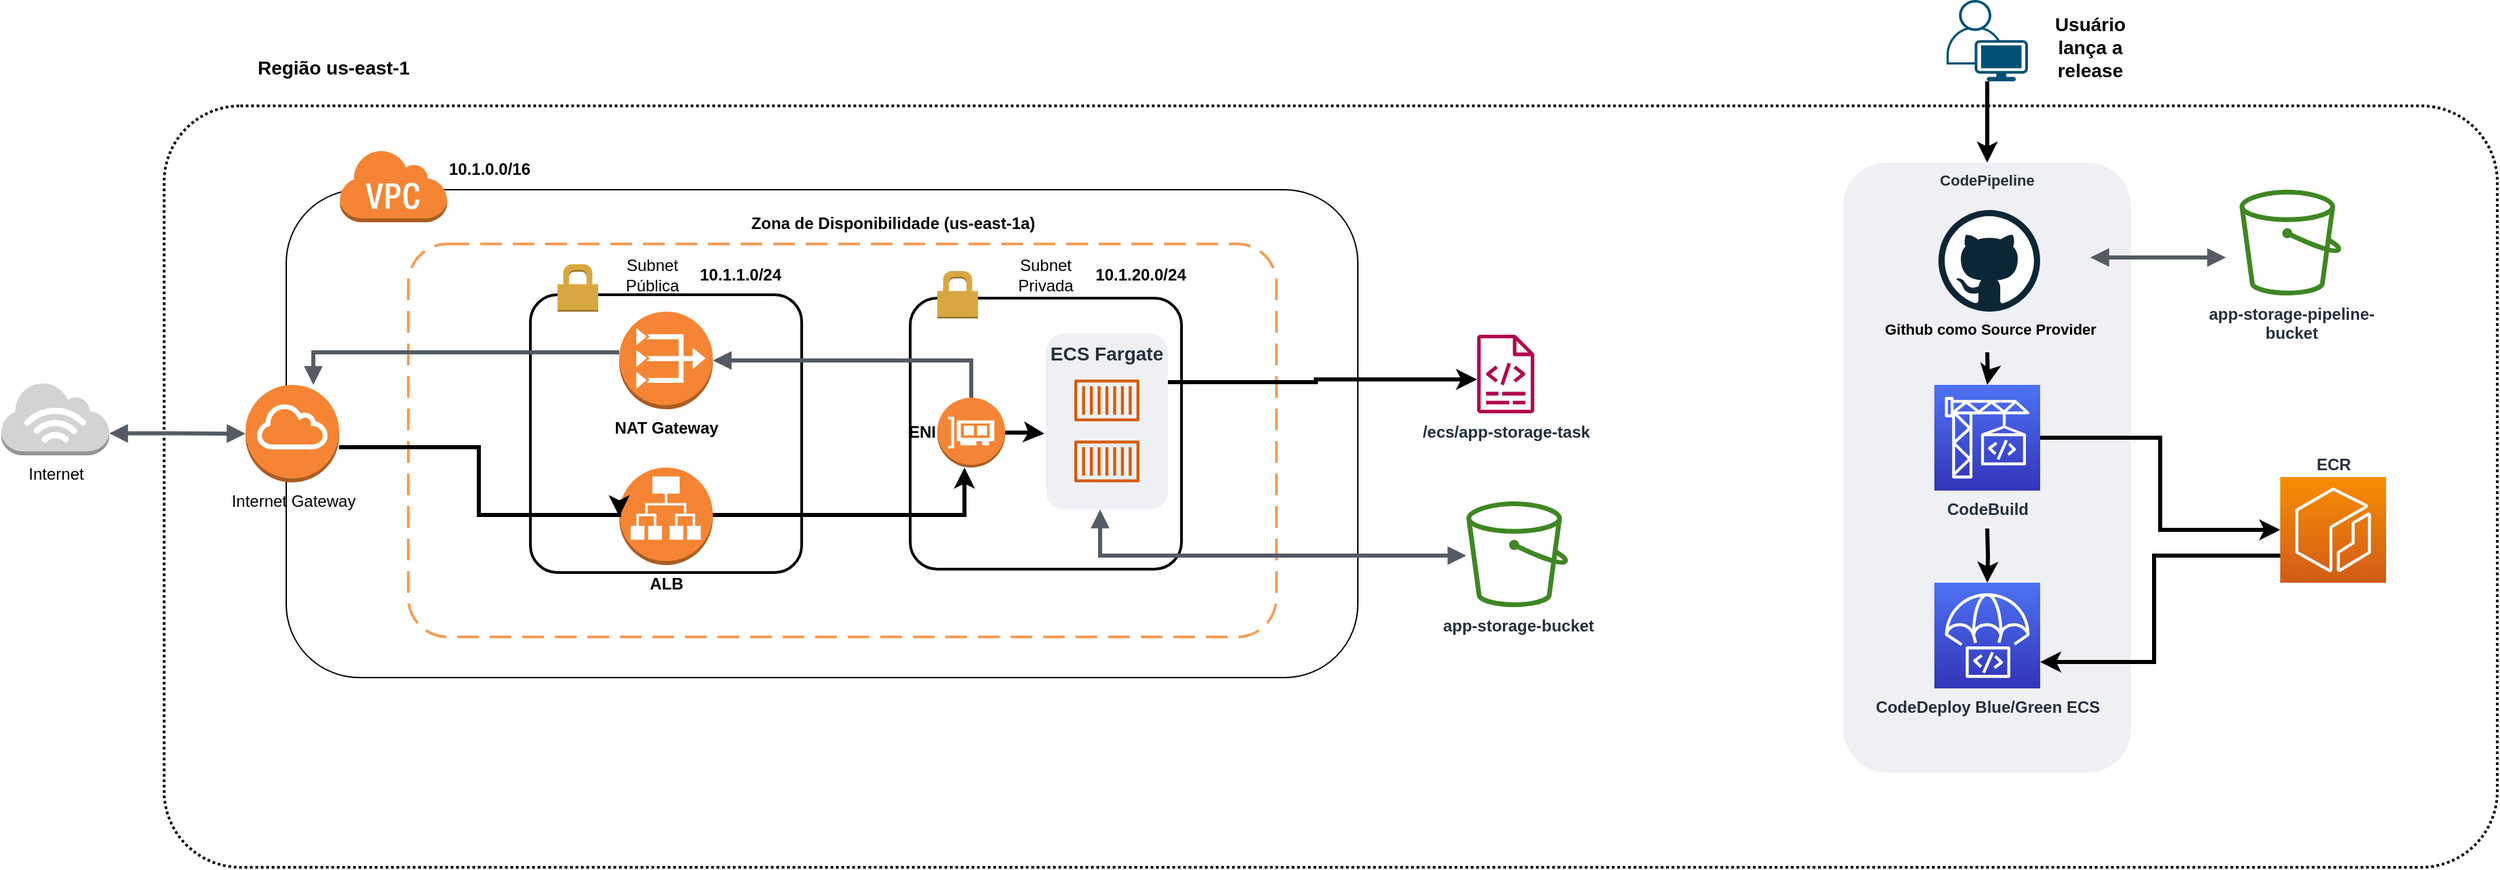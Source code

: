 <mxfile version="18.1.3"><diagram id="z2_82PTzsOLJg54QcL7P" name="Page-1"><mxGraphModel dx="3702" dy="1278" grid="1" gridSize="10" guides="1" tooltips="1" connect="1" arrows="1" fold="1" page="1" pageScale="1" pageWidth="850" pageHeight="1100" math="0" shadow="0"><root><mxCell id="0"/><mxCell id="1" parent="0"/><mxCell id="uQa3UVligcRfBoy0rZXu-78" value="" style="rounded=1;arcSize=10;dashed=1;fillColor=none;gradientColor=none;dashPattern=1 1;strokeWidth=2;" vertex="1" parent="1"><mxGeometry y="88.13" width="1720" height="561.87" as="geometry"/></mxCell><mxCell id="uQa3UVligcRfBoy0rZXu-98" value="CodePipeline" style="fillColor=#EFF0F3;strokeColor=none;dashed=0;verticalAlign=top;fontStyle=1;fontColor=#232F3D;rounded=1;fontSize=11;" vertex="1" parent="1"><mxGeometry x="1238" y="130" width="212" height="450" as="geometry"/></mxCell><mxCell id="uQa3UVligcRfBoy0rZXu-63" value="" style="rounded=1;whiteSpace=wrap;html=1;" vertex="1" parent="1"><mxGeometry x="90" y="150" width="790" height="360" as="geometry"/></mxCell><mxCell id="uQa3UVligcRfBoy0rZXu-58" value="" style="rounded=1;arcSize=10;dashed=1;strokeColor=#F59D56;fillColor=none;gradientColor=none;dashPattern=8 4;strokeWidth=2;" vertex="1" parent="1"><mxGeometry x="180" y="190" width="640" height="290" as="geometry"/></mxCell><mxCell id="uQa3UVligcRfBoy0rZXu-47" value="" style="rounded=1;arcSize=10;dashed=0;fillColor=none;gradientColor=none;strokeWidth=2;" vertex="1" parent="1"><mxGeometry x="270" y="227.5" width="200" height="205" as="geometry"/></mxCell><mxCell id="uQa3UVligcRfBoy0rZXu-48" value="" style="dashed=0;html=1;shape=mxgraph.aws3.permissions;fillColor=#D9A741;gradientColor=none;dashed=0;" vertex="1" parent="1"><mxGeometry x="290" y="205" width="30" height="35" as="geometry"/></mxCell><mxCell id="uQa3UVligcRfBoy0rZXu-60" style="edgeStyle=orthogonalEdgeStyle;rounded=0;orthogonalLoop=1;jettySize=auto;html=1;strokeWidth=3;exitX=1;exitY=0.5;exitDx=0;exitDy=0;exitPerimeter=0;" edge="1" parent="1" source="uQa3UVligcRfBoy0rZXu-49" target="uQa3UVligcRfBoy0rZXu-53"><mxGeometry relative="1" as="geometry"><Array as="points"><mxPoint x="405" y="390"/><mxPoint x="590" y="390"/></Array></mxGeometry></mxCell><mxCell id="uQa3UVligcRfBoy0rZXu-49" value="ALB" style="outlineConnect=0;dashed=0;verticalLabelPosition=bottom;verticalAlign=top;align=center;html=1;shape=mxgraph.aws3.application_load_balancer;fillColor=#F58534;gradientColor=none;fontStyle=1" vertex="1" parent="1"><mxGeometry x="335.5" y="355" width="69" height="72" as="geometry"/></mxCell><mxCell id="uQa3UVligcRfBoy0rZXu-50" value="&lt;div&gt;NAT Gateway&lt;/div&gt;&lt;div&gt;&lt;br&gt;&lt;/div&gt;" style="outlineConnect=0;dashed=0;verticalLabelPosition=bottom;verticalAlign=top;align=center;html=1;shape=mxgraph.aws3.vpc_nat_gateway;fillColor=#F58534;gradientColor=none;fontStyle=1" vertex="1" parent="1"><mxGeometry x="335.5" y="240" width="69" height="72" as="geometry"/></mxCell><mxCell id="uQa3UVligcRfBoy0rZXu-51" value="" style="rounded=1;arcSize=10;dashed=0;fillColor=none;gradientColor=none;strokeWidth=2;" vertex="1" parent="1"><mxGeometry x="550" y="230" width="200" height="200" as="geometry"/></mxCell><mxCell id="uQa3UVligcRfBoy0rZXu-52" value="" style="dashed=0;html=1;shape=mxgraph.aws3.permissions;fillColor=#D9A741;gradientColor=none;dashed=0;" vertex="1" parent="1"><mxGeometry x="570" y="210" width="30" height="35" as="geometry"/></mxCell><mxCell id="uQa3UVligcRfBoy0rZXu-56" style="edgeStyle=orthogonalEdgeStyle;rounded=0;orthogonalLoop=1;jettySize=auto;html=1;entryX=-0.012;entryY=0.569;entryDx=0;entryDy=0;entryPerimeter=0;strokeWidth=3;" edge="1" parent="1" source="uQa3UVligcRfBoy0rZXu-53" target="uQa3UVligcRfBoy0rZXu-114"><mxGeometry relative="1" as="geometry"><mxPoint x="642" y="329.2" as="targetPoint"/></mxGeometry></mxCell><mxCell id="uQa3UVligcRfBoy0rZXu-53" value="ENI" style="outlineConnect=0;dashed=0;verticalLabelPosition=middle;verticalAlign=middle;align=right;html=1;shape=mxgraph.aws3.elastic_network_interface;fillColor=#F58536;gradientColor=none;labelPosition=left;fontStyle=1" vertex="1" parent="1"><mxGeometry x="570" y="303.5" width="50" height="51.5" as="geometry"/></mxCell><mxCell id="uQa3UVligcRfBoy0rZXu-85" style="edgeStyle=orthogonalEdgeStyle;rounded=0;orthogonalLoop=1;jettySize=auto;html=1;shadow=0;fontSize=11;fontStyle=1;strokeWidth=3;" edge="1" parent="1" target="uQa3UVligcRfBoy0rZXu-88"><mxGeometry relative="1" as="geometry"><mxPoint x="740" y="292" as="sourcePoint"/><mxPoint x="950" y="298" as="targetPoint"/><Array as="points"><mxPoint x="849" y="292"/><mxPoint x="849" y="290"/></Array></mxGeometry></mxCell><mxCell id="uQa3UVligcRfBoy0rZXu-59" value="" style="edgeStyle=orthogonalEdgeStyle;html=1;endArrow=none;elbow=vertical;startArrow=block;startFill=1;strokeColor=#545B64;rounded=0;exitX=1;exitY=0.5;exitDx=0;exitDy=0;exitPerimeter=0;strokeWidth=3;entryX=0.5;entryY=0;entryDx=0;entryDy=0;entryPerimeter=0;" edge="1" parent="1" source="uQa3UVligcRfBoy0rZXu-50" target="uQa3UVligcRfBoy0rZXu-53"><mxGeometry width="100" relative="1" as="geometry"><mxPoint x="420" y="275.71" as="sourcePoint"/><mxPoint x="520" y="275.71" as="targetPoint"/><Array as="points"><mxPoint x="595" y="276"/></Array></mxGeometry></mxCell><mxCell id="uQa3UVligcRfBoy0rZXu-62" style="edgeStyle=orthogonalEdgeStyle;rounded=0;orthogonalLoop=1;jettySize=auto;html=1;strokeWidth=3;entryX=0;entryY=0.5;entryDx=0;entryDy=0;entryPerimeter=0;" edge="1" parent="1" source="uQa3UVligcRfBoy0rZXu-61" target="uQa3UVligcRfBoy0rZXu-49"><mxGeometry relative="1" as="geometry"><Array as="points"><mxPoint x="232" y="340"/><mxPoint x="232" y="390"/></Array></mxGeometry></mxCell><mxCell id="uQa3UVligcRfBoy0rZXu-61" value="&lt;div&gt;Internet Gateway&lt;/div&gt;&lt;div&gt;&lt;br&gt;&lt;/div&gt;" style="outlineConnect=0;dashed=0;verticalLabelPosition=bottom;verticalAlign=top;align=center;html=1;shape=mxgraph.aws3.internet_gateway;fillColor=#F58534;gradientColor=none;" vertex="1" parent="1"><mxGeometry x="60" y="294" width="69" height="72" as="geometry"/></mxCell><mxCell id="uQa3UVligcRfBoy0rZXu-64" value="" style="outlineConnect=0;dashed=0;verticalLabelPosition=bottom;verticalAlign=top;align=center;html=1;shape=mxgraph.aws3.virtual_private_cloud;fillColor=#F58534;gradientColor=none;" vertex="1" parent="1"><mxGeometry x="129" y="120" width="79.5" height="54" as="geometry"/></mxCell><mxCell id="uQa3UVligcRfBoy0rZXu-67" value="Subnet Pública" style="text;html=1;strokeColor=none;fillColor=none;align=center;verticalAlign=middle;whiteSpace=wrap;rounded=0;" vertex="1" parent="1"><mxGeometry x="330" y="197.5" width="60" height="30" as="geometry"/></mxCell><mxCell id="uQa3UVligcRfBoy0rZXu-68" value="Subnet Privada" style="text;html=1;strokeColor=none;fillColor=none;align=center;verticalAlign=middle;whiteSpace=wrap;rounded=0;" vertex="1" parent="1"><mxGeometry x="620" y="197.5" width="60" height="30" as="geometry"/></mxCell><mxCell id="uQa3UVligcRfBoy0rZXu-69" value="Zona de Disponibilidade (us-east-1a)" style="text;html=1;strokeColor=none;fillColor=none;align=center;verticalAlign=middle;whiteSpace=wrap;rounded=0;fontStyle=1" vertex="1" parent="1"><mxGeometry x="425" y="160" width="225" height="30" as="geometry"/></mxCell><mxCell id="uQa3UVligcRfBoy0rZXu-70" value="" style="edgeStyle=orthogonalEdgeStyle;html=1;endArrow=none;elbow=vertical;startArrow=block;startFill=1;strokeColor=#545B64;rounded=0;shadow=0;strokeWidth=3;" edge="1" parent="1" source="uQa3UVligcRfBoy0rZXu-61" target="uQa3UVligcRfBoy0rZXu-50"><mxGeometry width="100" relative="1" as="geometry"><mxPoint x="220" y="278.75" as="sourcePoint"/><mxPoint x="320" y="278.75" as="targetPoint"/><Array as="points"><mxPoint x="110" y="270"/></Array></mxGeometry></mxCell><mxCell id="uQa3UVligcRfBoy0rZXu-71" value="10.1.0.0/16" style="text;html=1;strokeColor=none;fillColor=none;align=center;verticalAlign=middle;whiteSpace=wrap;rounded=0;fontStyle=1" vertex="1" parent="1"><mxGeometry x="210" y="120" width="60" height="30" as="geometry"/></mxCell><mxCell id="uQa3UVligcRfBoy0rZXu-72" value="10.1.1.0/24" style="text;html=1;strokeColor=none;fillColor=none;align=center;verticalAlign=middle;whiteSpace=wrap;rounded=0;fontStyle=1" vertex="1" parent="1"><mxGeometry x="395" y="197.5" width="60" height="30" as="geometry"/></mxCell><mxCell id="uQa3UVligcRfBoy0rZXu-73" value="10.1.20.0/24" style="text;html=1;strokeColor=none;fillColor=none;align=center;verticalAlign=middle;whiteSpace=wrap;rounded=0;fontStyle=1" vertex="1" parent="1"><mxGeometry x="690" y="197.5" width="60" height="30" as="geometry"/></mxCell><mxCell id="uQa3UVligcRfBoy0rZXu-74" value="Internet" style="outlineConnect=0;dashed=0;verticalLabelPosition=bottom;verticalAlign=top;align=center;html=1;shape=mxgraph.aws3.internet_3;fillColor=#D2D3D3;gradientColor=none;rounded=1;" vertex="1" parent="1"><mxGeometry x="-120" y="292" width="79.5" height="54" as="geometry"/></mxCell><mxCell id="uQa3UVligcRfBoy0rZXu-77" value="" style="edgeStyle=orthogonalEdgeStyle;html=1;endArrow=block;elbow=vertical;startArrow=block;startFill=1;endFill=1;strokeColor=#545B64;rounded=0;shadow=0;exitX=1;exitY=0.7;exitDx=0;exitDy=0;exitPerimeter=0;strokeWidth=3;" edge="1" parent="1" source="uQa3UVligcRfBoy0rZXu-74" target="uQa3UVligcRfBoy0rZXu-61"><mxGeometry width="100" relative="1" as="geometry"><mxPoint x="20" y="330" as="sourcePoint"/><mxPoint x="120" y="330" as="targetPoint"/></mxGeometry></mxCell><mxCell id="uQa3UVligcRfBoy0rZXu-79" value="&lt;div&gt;Região us-east-1&lt;/div&gt;" style="text;html=1;strokeColor=none;fillColor=none;align=center;verticalAlign=middle;whiteSpace=wrap;rounded=0;fontSize=14;fontStyle=1" vertex="1" parent="1"><mxGeometry x="50" y="45" width="150" height="30" as="geometry"/></mxCell><mxCell id="uQa3UVligcRfBoy0rZXu-87" value="&lt;b&gt;app-storage-bucket&lt;/b&gt;" style="sketch=0;outlineConnect=0;fontColor=#232F3E;gradientColor=none;fillColor=#3F8624;strokeColor=none;dashed=0;verticalLabelPosition=bottom;verticalAlign=top;align=center;html=1;fontSize=12;fontStyle=0;aspect=fixed;pointerEvents=1;shape=mxgraph.aws4.bucket;rounded=1;" vertex="1" parent="1"><mxGeometry x="960" y="380" width="75" height="78" as="geometry"/></mxCell><mxCell id="uQa3UVligcRfBoy0rZXu-88" value="/ecs/app-storage-task" style="sketch=0;outlineConnect=0;fontColor=#232F3E;gradientColor=none;fillColor=#B0084D;strokeColor=none;dashed=0;verticalLabelPosition=bottom;verticalAlign=top;align=center;html=1;fontSize=12;fontStyle=1;aspect=fixed;pointerEvents=1;shape=mxgraph.aws4.logs;rounded=1;" vertex="1" parent="1"><mxGeometry x="950" y="257" width="78" height="58" as="geometry"/></mxCell><mxCell id="uQa3UVligcRfBoy0rZXu-93" value="" style="edgeStyle=orthogonalEdgeStyle;html=1;endArrow=block;elbow=vertical;startArrow=block;startFill=1;endFill=1;strokeColor=#545B64;rounded=0;shadow=0;fontSize=11;strokeWidth=3;" edge="1" parent="1" source="uQa3UVligcRfBoy0rZXu-114" target="uQa3UVligcRfBoy0rZXu-87"><mxGeometry width="100" relative="1" as="geometry"><mxPoint x="690" y="380" as="sourcePoint"/><mxPoint x="890" y="310" as="targetPoint"/><Array as="points"><mxPoint x="690" y="420"/></Array></mxGeometry></mxCell><mxCell id="uQa3UVligcRfBoy0rZXu-100" style="edgeStyle=orthogonalEdgeStyle;rounded=0;orthogonalLoop=1;jettySize=auto;html=1;shadow=0;fontSize=11;strokeWidth=3;" edge="1" parent="1" source="uQa3UVligcRfBoy0rZXu-96" target="uQa3UVligcRfBoy0rZXu-99"><mxGeometry relative="1" as="geometry"/></mxCell><mxCell id="uQa3UVligcRfBoy0rZXu-103" style="edgeStyle=orthogonalEdgeStyle;rounded=0;orthogonalLoop=1;jettySize=auto;html=1;entryX=0.5;entryY=0;entryDx=0;entryDy=0;entryPerimeter=0;shadow=0;fontSize=11;strokeWidth=3;" edge="1" parent="1" target="uQa3UVligcRfBoy0rZXu-97"><mxGeometry relative="1" as="geometry"><mxPoint x="1344" y="400" as="sourcePoint"/></mxGeometry></mxCell><mxCell id="uQa3UVligcRfBoy0rZXu-96" value="&lt;div&gt;CodeBuild&lt;/div&gt;" style="sketch=0;points=[[0,0,0],[0.25,0,0],[0.5,0,0],[0.75,0,0],[1,0,0],[0,1,0],[0.25,1,0],[0.5,1,0],[0.75,1,0],[1,1,0],[0,0.25,0],[0,0.5,0],[0,0.75,0],[1,0.25,0],[1,0.5,0],[1,0.75,0]];outlineConnect=0;fontColor=#232F3E;gradientColor=#4D72F3;gradientDirection=north;fillColor=#3334B9;strokeColor=#ffffff;dashed=0;verticalLabelPosition=bottom;verticalAlign=top;align=center;html=1;fontSize=12;fontStyle=1;aspect=fixed;shape=mxgraph.aws4.resourceIcon;resIcon=mxgraph.aws4.codebuild;rounded=1;" vertex="1" parent="1"><mxGeometry x="1305" y="294" width="78" height="78" as="geometry"/></mxCell><mxCell id="uQa3UVligcRfBoy0rZXu-97" value="CodeDeploy Blue/Green ECS" style="sketch=0;points=[[0,0,0],[0.25,0,0],[0.5,0,0],[0.75,0,0],[1,0,0],[0,1,0],[0.25,1,0],[0.5,1,0],[0.75,1,0],[1,1,0],[0,0.25,0],[0,0.5,0],[0,0.75,0],[1,0.25,0],[1,0.5,0],[1,0.75,0]];outlineConnect=0;fontColor=#232F3E;gradientColor=#4D72F3;gradientDirection=north;fillColor=#3334B9;strokeColor=#ffffff;dashed=0;verticalLabelPosition=bottom;verticalAlign=top;align=center;html=1;fontSize=12;fontStyle=1;aspect=fixed;shape=mxgraph.aws4.resourceIcon;resIcon=mxgraph.aws4.codedeploy;rounded=1;" vertex="1" parent="1"><mxGeometry x="1305" y="440" width="78" height="78" as="geometry"/></mxCell><mxCell id="uQa3UVligcRfBoy0rZXu-108" style="edgeStyle=orthogonalEdgeStyle;rounded=0;orthogonalLoop=1;jettySize=auto;html=1;entryX=1;entryY=0.75;entryDx=0;entryDy=0;entryPerimeter=0;shadow=0;fontSize=11;strokeWidth=3;" edge="1" parent="1" source="uQa3UVligcRfBoy0rZXu-99" target="uQa3UVligcRfBoy0rZXu-97"><mxGeometry relative="1" as="geometry"><Array as="points"><mxPoint x="1566" y="420"/><mxPoint x="1467" y="420"/><mxPoint x="1467" y="499"/></Array></mxGeometry></mxCell><mxCell id="uQa3UVligcRfBoy0rZXu-99" value="&lt;div&gt;ECR&lt;/div&gt;" style="sketch=0;points=[[0,0,0],[0.25,0,0],[0.5,0,0],[0.75,0,0],[1,0,0],[0,1,0],[0.25,1,0],[0.5,1,0],[0.75,1,0],[1,1,0],[0,0.25,0],[0,0.5,0],[0,0.75,0],[1,0.25,0],[1,0.5,0],[1,0.75,0]];outlineConnect=0;fontColor=#232F3E;gradientColor=#F78E04;gradientDirection=north;fillColor=#D05C17;strokeColor=#ffffff;dashed=0;verticalLabelPosition=top;verticalAlign=bottom;align=center;html=1;fontSize=12;fontStyle=1;aspect=fixed;shape=mxgraph.aws4.resourceIcon;resIcon=mxgraph.aws4.ecr;rounded=1;labelPosition=center;" vertex="1" parent="1"><mxGeometry x="1560" y="362" width="78" height="78" as="geometry"/></mxCell><mxCell id="uQa3UVligcRfBoy0rZXu-102" style="edgeStyle=orthogonalEdgeStyle;rounded=0;orthogonalLoop=1;jettySize=auto;html=1;shadow=0;fontSize=11;strokeWidth=3;" edge="1" parent="1" target="uQa3UVligcRfBoy0rZXu-96"><mxGeometry relative="1" as="geometry"><mxPoint x="1344" y="270" as="sourcePoint"/></mxGeometry></mxCell><mxCell id="uQa3UVligcRfBoy0rZXu-104" value="Github como Source Provider" style="dashed=0;outlineConnect=0;html=1;align=center;labelPosition=center;verticalLabelPosition=bottom;verticalAlign=top;shape=mxgraph.weblogos.github;rounded=1;fontSize=11;fontStyle=1" vertex="1" parent="1"><mxGeometry x="1308" y="165" width="75" height="75" as="geometry"/></mxCell><mxCell id="uQa3UVligcRfBoy0rZXu-106" style="edgeStyle=orthogonalEdgeStyle;rounded=0;orthogonalLoop=1;jettySize=auto;html=1;shadow=0;fontSize=11;strokeWidth=3;" edge="1" parent="1" source="uQa3UVligcRfBoy0rZXu-105" target="uQa3UVligcRfBoy0rZXu-98"><mxGeometry relative="1" as="geometry"/></mxCell><mxCell id="uQa3UVligcRfBoy0rZXu-105" value="" style="points=[[0.35,0,0],[0.98,0.51,0],[1,0.71,0],[0.67,1,0],[0,0.795,0],[0,0.65,0]];verticalLabelPosition=bottom;sketch=0;html=1;verticalAlign=top;aspect=fixed;align=center;pointerEvents=1;shape=mxgraph.cisco19.user;fillColor=#005073;strokeColor=none;rounded=1;fontSize=11;" vertex="1" parent="1"><mxGeometry x="1314" y="10" width="60" height="60" as="geometry"/></mxCell><mxCell id="uQa3UVligcRfBoy0rZXu-110" value="&lt;div&gt;&lt;b&gt;app-storage-pipeline-&lt;/b&gt;&lt;/div&gt;&lt;div&gt;&lt;b&gt;bucket&lt;/b&gt;&lt;/div&gt;" style="sketch=0;outlineConnect=0;fontColor=#232F3E;gradientColor=none;fillColor=#3F8624;strokeColor=none;dashed=0;verticalLabelPosition=bottom;verticalAlign=top;align=center;html=1;fontSize=12;fontStyle=0;aspect=fixed;pointerEvents=1;shape=mxgraph.aws4.bucket;rounded=1;" vertex="1" parent="1"><mxGeometry x="1530" y="150" width="75" height="78" as="geometry"/></mxCell><mxCell id="uQa3UVligcRfBoy0rZXu-111" value="" style="edgeStyle=orthogonalEdgeStyle;html=1;endArrow=block;elbow=vertical;startArrow=block;startFill=1;endFill=1;strokeColor=#545B64;rounded=0;shadow=0;fontSize=11;strokeWidth=3;" edge="1" parent="1"><mxGeometry width="100" relative="1" as="geometry"><mxPoint x="1420" y="200" as="sourcePoint"/><mxPoint x="1520" y="200" as="targetPoint"/><Array as="points"><mxPoint x="1470" y="200"/><mxPoint x="1470" y="200"/></Array></mxGeometry></mxCell><mxCell id="uQa3UVligcRfBoy0rZXu-112" value="&lt;div&gt;Usuário lança a release&lt;/div&gt;" style="text;html=1;strokeColor=none;fillColor=none;align=center;verticalAlign=middle;whiteSpace=wrap;rounded=0;fontSize=14;fontStyle=1" vertex="1" parent="1"><mxGeometry x="1390" y="30" width="60" height="30" as="geometry"/></mxCell><mxCell id="uQa3UVligcRfBoy0rZXu-114" value="ECS Fargate" style="fillColor=#EFF0F3;strokeColor=none;dashed=0;verticalAlign=top;fontStyle=1;fontColor=#232F3D;rounded=1;fontSize=14;" vertex="1" parent="1"><mxGeometry x="650" y="256" width="90" height="130" as="geometry"/></mxCell><mxCell id="uQa3UVligcRfBoy0rZXu-115" value="" style="sketch=0;outlineConnect=0;fontColor=#232F3E;gradientColor=none;fillColor=#D45B07;strokeColor=none;dashed=0;verticalLabelPosition=bottom;verticalAlign=top;align=center;html=1;fontSize=12;fontStyle=0;aspect=fixed;pointerEvents=1;shape=mxgraph.aws4.container_1;rounded=1;" vertex="1" parent="1"><mxGeometry x="671" y="290" width="48" height="31" as="geometry"/></mxCell><mxCell id="uQa3UVligcRfBoy0rZXu-116" value="" style="sketch=0;outlineConnect=0;fontColor=#232F3E;gradientColor=none;fillColor=#D45B07;strokeColor=none;dashed=0;verticalLabelPosition=bottom;verticalAlign=top;align=center;html=1;fontSize=12;fontStyle=0;aspect=fixed;pointerEvents=1;shape=mxgraph.aws4.container_1;rounded=1;" vertex="1" parent="1"><mxGeometry x="671" y="335" width="48" height="31" as="geometry"/></mxCell></root></mxGraphModel></diagram></mxfile>